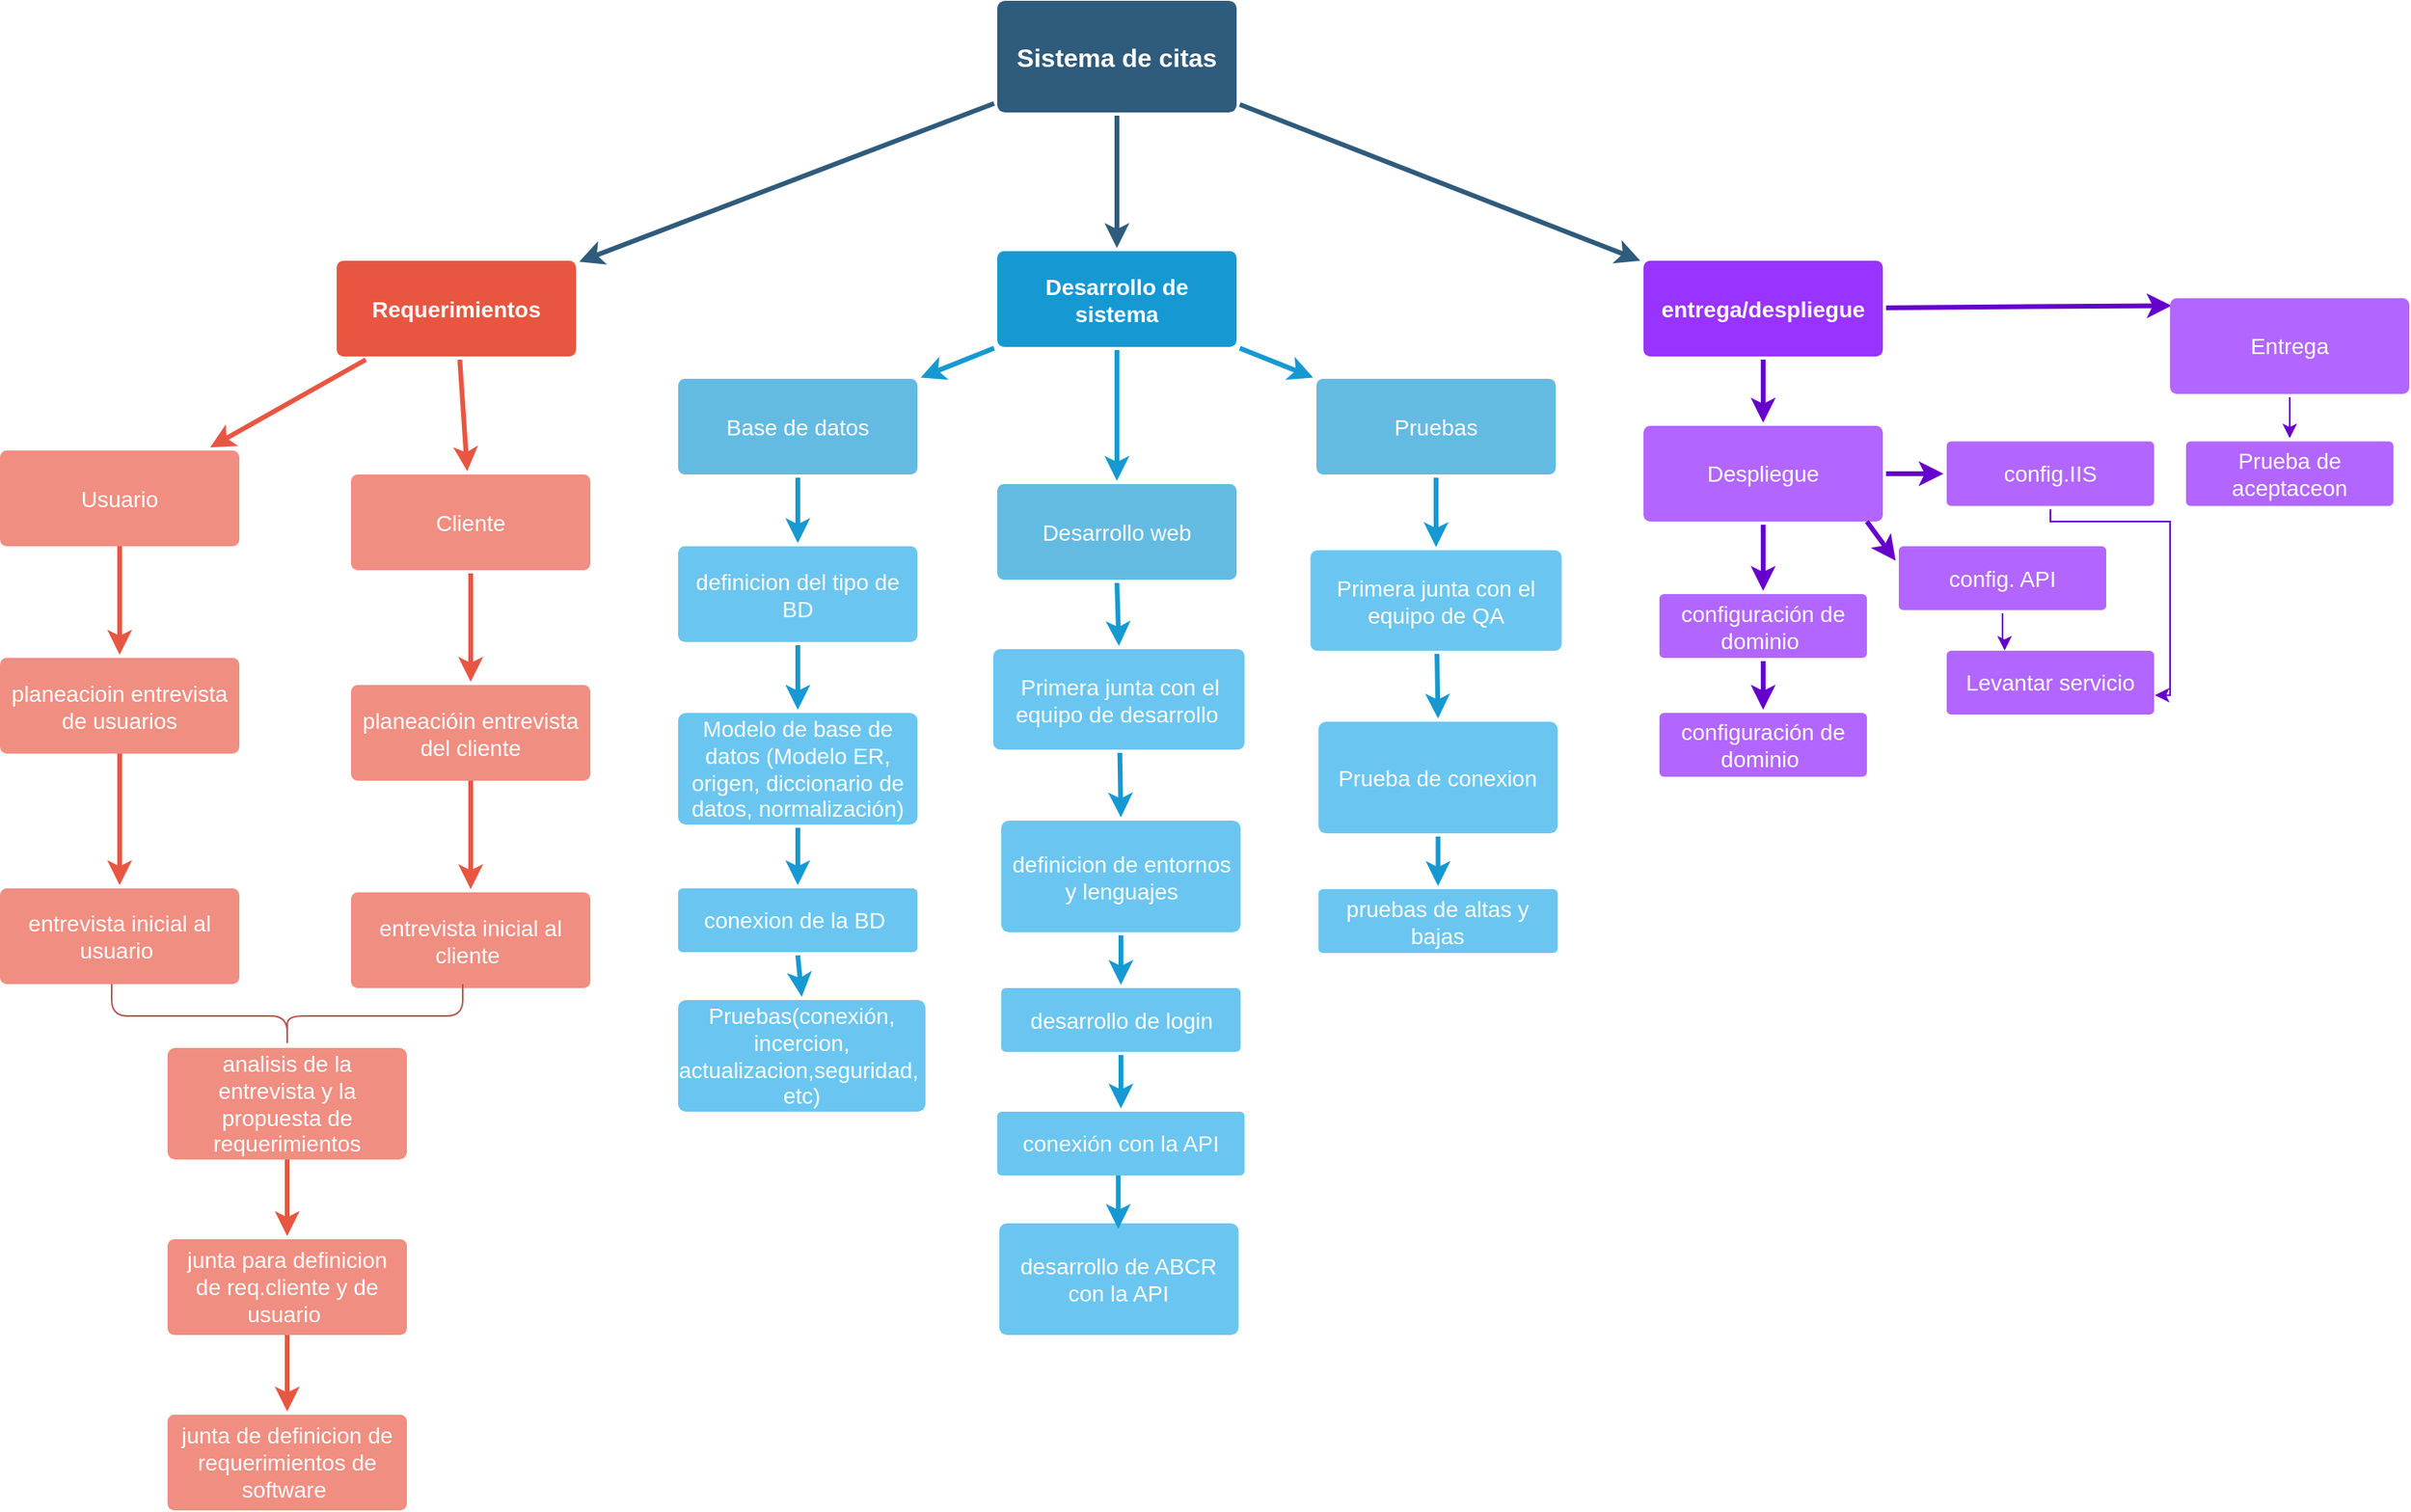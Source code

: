 <mxfile version="13.9.9" type="device"><diagram id="6a731a19-8d31-9384-78a2-239565b7b9f0" name="Page-1"><mxGraphModel dx="2171" dy="581" grid="1" gridSize="10" guides="1" tooltips="1" connect="1" arrows="1" fold="1" page="1" pageScale="1" pageWidth="1169" pageHeight="827" background="#ffffff" math="0" shadow="0"><root><mxCell id="0"/><mxCell id="1" parent="0"/><mxCell id="1746" value="" style="edgeStyle=none;rounded=0;jumpStyle=none;html=1;shadow=0;labelBackgroundColor=none;startArrow=none;startFill=0;endArrow=classic;endFill=1;jettySize=auto;orthogonalLoop=1;strokeColor=#2F5B7C;strokeWidth=3;fontFamily=Helvetica;fontSize=16;fontColor=#23445D;spacing=5;" parent="1" source="1749" target="1771" edge="1"><mxGeometry relative="1" as="geometry"/></mxCell><mxCell id="1747" value="" style="edgeStyle=none;rounded=0;jumpStyle=none;html=1;shadow=0;labelBackgroundColor=none;startArrow=none;startFill=0;endArrow=classic;endFill=1;jettySize=auto;orthogonalLoop=1;strokeColor=#2F5B7C;strokeWidth=3;fontFamily=Helvetica;fontSize=16;fontColor=#23445D;spacing=5;" parent="1" source="1749" target="1760" edge="1"><mxGeometry relative="1" as="geometry"/></mxCell><mxCell id="1748" value="" style="edgeStyle=none;rounded=0;jumpStyle=none;html=1;shadow=0;labelBackgroundColor=none;startArrow=none;startFill=0;endArrow=classic;endFill=1;jettySize=auto;orthogonalLoop=1;strokeColor=#2F5B7C;strokeWidth=3;fontFamily=Helvetica;fontSize=16;fontColor=#23445D;spacing=5;" parent="1" source="1749" target="1753" edge="1"><mxGeometry relative="1" as="geometry"/></mxCell><mxCell id="1749" value="Sistema de citas" style="rounded=1;whiteSpace=wrap;html=1;shadow=0;labelBackgroundColor=none;strokeColor=none;strokeWidth=3;fillColor=#2F5B7C;fontFamily=Helvetica;fontSize=16;fontColor=#FFFFFF;align=center;fontStyle=1;spacing=5;arcSize=7;perimeterSpacing=2;" parent="1" vertex="1"><mxGeometry x="495" y="413.5" width="150" height="70" as="geometry"/></mxCell><mxCell id="1751" value="" style="edgeStyle=none;rounded=1;jumpStyle=none;html=1;shadow=0;labelBackgroundColor=none;startArrow=none;startFill=0;jettySize=auto;orthogonalLoop=1;strokeColor=#E85642;strokeWidth=3;fontFamily=Helvetica;fontSize=14;fontColor=#FFFFFF;spacing=5;fontStyle=1;fillColor=#b0e3e6;" parent="1" source="1753" target="1755" edge="1"><mxGeometry relative="1" as="geometry"/></mxCell><mxCell id="1752" value="" style="edgeStyle=none;rounded=1;jumpStyle=none;html=1;shadow=0;labelBackgroundColor=none;startArrow=none;startFill=0;jettySize=auto;orthogonalLoop=1;strokeColor=#E85642;strokeWidth=3;fontFamily=Helvetica;fontSize=14;fontColor=#FFFFFF;spacing=5;fontStyle=1;fillColor=#b0e3e6;" parent="1" source="1753" target="1754" edge="1"><mxGeometry relative="1" as="geometry"/></mxCell><mxCell id="1753" value="Requerimientos" style="rounded=1;whiteSpace=wrap;html=1;shadow=0;labelBackgroundColor=none;strokeColor=none;strokeWidth=3;fillColor=#e85642;fontFamily=Helvetica;fontSize=14;fontColor=#FFFFFF;align=center;spacing=5;fontStyle=1;arcSize=7;perimeterSpacing=2;" parent="1" vertex="1"><mxGeometry x="81" y="576.5" width="150" height="60" as="geometry"/></mxCell><mxCell id="1754" value="Usuario" style="rounded=1;whiteSpace=wrap;html=1;shadow=0;labelBackgroundColor=none;strokeColor=none;strokeWidth=3;fillColor=#f08e81;fontFamily=Helvetica;fontSize=14;fontColor=#FFFFFF;align=center;spacing=5;fontStyle=0;arcSize=7;perimeterSpacing=2;" parent="1" vertex="1"><mxGeometry x="-130" y="695.5" width="150" height="60" as="geometry"/></mxCell><mxCell id="1755" value="Cliente" style="rounded=1;whiteSpace=wrap;html=1;shadow=0;labelBackgroundColor=none;strokeColor=none;strokeWidth=3;fillColor=#f08e81;fontFamily=Helvetica;fontSize=14;fontColor=#FFFFFF;align=center;spacing=5;fontStyle=0;arcSize=7;perimeterSpacing=2;" parent="1" vertex="1"><mxGeometry x="90" y="710.5" width="150" height="60" as="geometry"/></mxCell><mxCell id="1757" value="" style="edgeStyle=none;rounded=0;jumpStyle=none;html=1;shadow=0;labelBackgroundColor=none;startArrow=none;startFill=0;endArrow=classic;endFill=1;jettySize=auto;orthogonalLoop=1;strokeColor=#1699D3;strokeWidth=3;fontFamily=Helvetica;fontSize=14;fontColor=#FFFFFF;spacing=5;" parent="1" source="1760" target="1763" edge="1"><mxGeometry relative="1" as="geometry"/></mxCell><mxCell id="1758" value="" style="edgeStyle=none;rounded=0;jumpStyle=none;html=1;shadow=0;labelBackgroundColor=none;startArrow=none;startFill=0;endArrow=classic;endFill=1;jettySize=auto;orthogonalLoop=1;strokeColor=#1699D3;strokeWidth=3;fontFamily=Helvetica;fontSize=14;fontColor=#FFFFFF;spacing=5;" parent="1" source="1760" target="1762" edge="1"><mxGeometry relative="1" as="geometry"/></mxCell><mxCell id="1759" value="" style="edgeStyle=none;rounded=0;jumpStyle=none;html=1;shadow=0;labelBackgroundColor=none;startArrow=none;startFill=0;endArrow=classic;endFill=1;jettySize=auto;orthogonalLoop=1;strokeColor=#1699D3;strokeWidth=3;fontFamily=Helvetica;fontSize=14;fontColor=#FFFFFF;spacing=5;" parent="1" source="1760" target="1761" edge="1"><mxGeometry relative="1" as="geometry"/></mxCell><mxCell id="1760" value="Desarrollo de sistema" style="rounded=1;whiteSpace=wrap;html=1;shadow=0;labelBackgroundColor=none;strokeColor=none;strokeWidth=3;fillColor=#1699d3;fontFamily=Helvetica;fontSize=14;fontColor=#FFFFFF;align=center;spacing=5;fontStyle=1;arcSize=7;perimeterSpacing=2;" parent="1" vertex="1"><mxGeometry x="495" y="570.5" width="150" height="60" as="geometry"/></mxCell><mxCell id="1761" value="Pruebas" style="rounded=1;whiteSpace=wrap;html=1;shadow=0;labelBackgroundColor=none;strokeColor=none;strokeWidth=3;fillColor=#64bbe2;fontFamily=Helvetica;fontSize=14;fontColor=#FFFFFF;align=center;spacing=5;arcSize=7;perimeterSpacing=2;" parent="1" vertex="1"><mxGeometry x="695" y="650.5" width="150" height="60" as="geometry"/></mxCell><mxCell id="1762" value="Desarrollo web" style="rounded=1;whiteSpace=wrap;html=1;shadow=0;labelBackgroundColor=none;strokeColor=none;strokeWidth=3;fillColor=#64bbe2;fontFamily=Helvetica;fontSize=14;fontColor=#FFFFFF;align=center;spacing=5;arcSize=7;perimeterSpacing=2;" parent="1" vertex="1"><mxGeometry x="495" y="716.5" width="150" height="60" as="geometry"/></mxCell><mxCell id="1763" value="Base de datos" style="rounded=1;whiteSpace=wrap;html=1;shadow=0;labelBackgroundColor=none;strokeColor=none;strokeWidth=3;fillColor=#64bbe2;fontFamily=Helvetica;fontSize=14;fontColor=#FFFFFF;align=center;spacing=5;arcSize=7;perimeterSpacing=2;" parent="1" vertex="1"><mxGeometry x="295" y="650.5" width="150" height="60" as="geometry"/></mxCell><mxCell id="1771" value="entrega/despliegue" style="rounded=1;whiteSpace=wrap;html=1;shadow=0;labelBackgroundColor=none;strokeColor=none;strokeWidth=3;fontFamily=Helvetica;fontSize=14;fontColor=#FFFFFF;align=center;spacing=5;fontStyle=1;arcSize=7;perimeterSpacing=2;fillColor=#9933FF;" parent="1" vertex="1"><mxGeometry x="900" y="576.5" width="150" height="60" as="geometry"/></mxCell><mxCell id="1772" value="Despliegue" style="rounded=1;whiteSpace=wrap;html=1;shadow=0;labelBackgroundColor=none;strokeColor=none;strokeWidth=3;fontFamily=Helvetica;fontSize=14;fontColor=#FFFFFF;align=center;spacing=5;fontStyle=0;arcSize=7;perimeterSpacing=2;fillColor=#B266FF;" parent="1" vertex="1"><mxGeometry x="900" y="680" width="150" height="60" as="geometry"/></mxCell><mxCell id="1773" value="" style="edgeStyle=none;rounded=1;jumpStyle=none;html=1;shadow=0;labelBackgroundColor=none;startArrow=none;startFill=0;jettySize=auto;orthogonalLoop=1;strokeWidth=3;fontFamily=Helvetica;fontSize=14;fontColor=#FFFFFF;spacing=5;fontStyle=1;fillColor=#b0e3e6;strokeColor=#6600CC;entryX=0.5;entryY=0;entryDx=0;entryDy=0;" parent="1" source="1771" target="1772" edge="1"><mxGeometry relative="1" as="geometry"><mxPoint x="982" y="694" as="targetPoint"/><Array as="points"/></mxGeometry></mxCell><mxCell id="1775" value="" style="edgeStyle=none;rounded=1;jumpStyle=none;html=1;shadow=0;labelBackgroundColor=none;startArrow=none;startFill=0;jettySize=auto;orthogonalLoop=1;strokeWidth=3;fontFamily=Helvetica;fontSize=14;fontColor=#FFFFFF;spacing=5;fontStyle=1;fillColor=#b0e3e6;strokeColor=#6600CC;entryX=0.019;entryY=0.104;entryDx=0;entryDy=0;entryPerimeter=0;" parent="1" source="1771" target="C3KRqWB4px3k9C8ogz8R-1826" edge="1"><mxGeometry relative="1" as="geometry"><mxPoint x="1148" y="638.533" as="targetPoint"/></mxGeometry></mxCell><mxCell id="C3KRqWB4px3k9C8ogz8R-1779" value="" style="edgeStyle=none;rounded=1;jumpStyle=none;html=1;shadow=0;labelBackgroundColor=none;startArrow=none;startFill=0;jettySize=auto;orthogonalLoop=1;strokeColor=#E85642;strokeWidth=3;fontFamily=Helvetica;fontSize=14;fontColor=#FFFFFF;spacing=5;fontStyle=1;fillColor=#b0e3e6;exitX=0.5;exitY=1;exitDx=0;exitDy=0;" edge="1" parent="1" target="C3KRqWB4px3k9C8ogz8R-1780" source="1755"><mxGeometry relative="1" as="geometry"><mxPoint x="158.149" y="770.5" as="sourcePoint"/></mxGeometry></mxCell><mxCell id="C3KRqWB4px3k9C8ogz8R-1780" value="planeacióin entrevista del cliente" style="rounded=1;whiteSpace=wrap;html=1;shadow=0;labelBackgroundColor=none;strokeColor=none;strokeWidth=3;fillColor=#f08e81;fontFamily=Helvetica;fontSize=14;fontColor=#FFFFFF;align=center;spacing=5;fontStyle=0;arcSize=7;perimeterSpacing=2;" vertex="1" parent="1"><mxGeometry x="90" y="842.5" width="150" height="60" as="geometry"/></mxCell><mxCell id="C3KRqWB4px3k9C8ogz8R-1781" value="" style="edgeStyle=none;rounded=1;jumpStyle=none;html=1;shadow=0;labelBackgroundColor=none;startArrow=none;startFill=0;jettySize=auto;orthogonalLoop=1;strokeColor=#E85642;strokeWidth=3;fontFamily=Helvetica;fontSize=14;fontColor=#FFFFFF;spacing=5;fontStyle=1;fillColor=#b0e3e6;exitX=0.5;exitY=1;exitDx=0;exitDy=0;" edge="1" parent="1" target="C3KRqWB4px3k9C8ogz8R-1782"><mxGeometry relative="1" as="geometry"><mxPoint x="165" y="902.5" as="sourcePoint"/></mxGeometry></mxCell><mxCell id="C3KRqWB4px3k9C8ogz8R-1782" value="entrevista inicial al cliente&amp;nbsp;" style="rounded=1;whiteSpace=wrap;html=1;shadow=0;labelBackgroundColor=none;strokeColor=none;strokeWidth=3;fillColor=#f08e81;fontFamily=Helvetica;fontSize=14;fontColor=#FFFFFF;align=center;spacing=5;fontStyle=0;arcSize=7;perimeterSpacing=2;" vertex="1" parent="1"><mxGeometry x="90" y="972.5" width="150" height="60" as="geometry"/></mxCell><mxCell id="C3KRqWB4px3k9C8ogz8R-1783" value="" style="edgeStyle=none;rounded=1;jumpStyle=none;html=1;shadow=0;labelBackgroundColor=none;startArrow=none;startFill=0;jettySize=auto;orthogonalLoop=1;strokeColor=#E85642;strokeWidth=3;fontFamily=Helvetica;fontSize=14;fontColor=#FFFFFF;spacing=5;fontStyle=1;fillColor=#b0e3e6;exitX=0.5;exitY=1;exitDx=0;exitDy=0;" edge="1" parent="1" target="C3KRqWB4px3k9C8ogz8R-1784"><mxGeometry relative="1" as="geometry"><mxPoint x="-55" y="755.5" as="sourcePoint"/></mxGeometry></mxCell><mxCell id="C3KRqWB4px3k9C8ogz8R-1784" value="planeacioin entrevista de usuarios" style="rounded=1;whiteSpace=wrap;html=1;shadow=0;labelBackgroundColor=none;strokeColor=none;strokeWidth=3;fillColor=#f08e81;fontFamily=Helvetica;fontSize=14;fontColor=#FFFFFF;align=center;spacing=5;fontStyle=0;arcSize=7;perimeterSpacing=2;" vertex="1" parent="1"><mxGeometry x="-130" y="825.5" width="150" height="60" as="geometry"/></mxCell><mxCell id="C3KRqWB4px3k9C8ogz8R-1785" value="" style="edgeStyle=none;rounded=1;jumpStyle=none;html=1;shadow=0;labelBackgroundColor=none;startArrow=none;startFill=0;jettySize=auto;orthogonalLoop=1;strokeColor=#E85642;strokeWidth=3;fontFamily=Helvetica;fontSize=14;fontColor=#FFFFFF;spacing=5;fontStyle=1;fillColor=#b0e3e6;exitX=0.5;exitY=1;exitDx=0;exitDy=0;" edge="1" parent="1" target="C3KRqWB4px3k9C8ogz8R-1786"><mxGeometry relative="1" as="geometry"><mxPoint x="-55" y="885.5" as="sourcePoint"/></mxGeometry></mxCell><mxCell id="C3KRqWB4px3k9C8ogz8R-1786" value="entrevista inicial al usuario&amp;nbsp;" style="rounded=1;whiteSpace=wrap;html=1;shadow=0;labelBackgroundColor=none;strokeColor=none;strokeWidth=3;fillColor=#f08e81;fontFamily=Helvetica;fontSize=14;fontColor=#FFFFFF;align=center;spacing=5;fontStyle=0;arcSize=7;perimeterSpacing=2;" vertex="1" parent="1"><mxGeometry x="-130" y="970" width="150" height="60" as="geometry"/></mxCell><mxCell id="C3KRqWB4px3k9C8ogz8R-1787" value="" style="shape=curlyBracket;whiteSpace=wrap;html=1;rounded=1;rotation=-90;fillColor=#f8cecc;strokeColor=#b85450;" vertex="1" parent="1"><mxGeometry x="30" y="940" width="40" height="220" as="geometry"/></mxCell><mxCell id="C3KRqWB4px3k9C8ogz8R-1788" value="analisis de la entrevista y la propuesta de requerimientos" style="rounded=1;whiteSpace=wrap;html=1;shadow=0;labelBackgroundColor=none;strokeColor=none;strokeWidth=3;fillColor=#f08e81;fontFamily=Helvetica;fontSize=14;fontColor=#FFFFFF;align=center;spacing=5;fontStyle=0;arcSize=7;perimeterSpacing=2;" vertex="1" parent="1"><mxGeometry x="-25" y="1070" width="150" height="70" as="geometry"/></mxCell><mxCell id="C3KRqWB4px3k9C8ogz8R-1789" value="" style="edgeStyle=none;rounded=1;jumpStyle=none;html=1;shadow=0;labelBackgroundColor=none;startArrow=none;startFill=0;jettySize=auto;orthogonalLoop=1;strokeColor=#E85642;strokeWidth=3;fontFamily=Helvetica;fontSize=14;fontColor=#FFFFFF;spacing=5;fontStyle=1;fillColor=#b0e3e6;" edge="1" parent="1" target="C3KRqWB4px3k9C8ogz8R-1790"><mxGeometry relative="1" as="geometry"><mxPoint x="50" y="1140" as="sourcePoint"/></mxGeometry></mxCell><mxCell id="C3KRqWB4px3k9C8ogz8R-1790" value="junta para definicion de req.cliente y de usuario&amp;nbsp;" style="rounded=1;whiteSpace=wrap;html=1;shadow=0;labelBackgroundColor=none;strokeColor=none;strokeWidth=3;fillColor=#f08e81;fontFamily=Helvetica;fontSize=14;fontColor=#FFFFFF;align=center;spacing=5;fontStyle=0;arcSize=7;perimeterSpacing=2;" vertex="1" parent="1"><mxGeometry x="-25" y="1190" width="150" height="60" as="geometry"/></mxCell><mxCell id="C3KRqWB4px3k9C8ogz8R-1792" value="" style="edgeStyle=none;rounded=1;jumpStyle=none;html=1;shadow=0;labelBackgroundColor=none;startArrow=none;startFill=0;jettySize=auto;orthogonalLoop=1;strokeColor=#E85642;strokeWidth=3;fontFamily=Helvetica;fontSize=14;fontColor=#FFFFFF;spacing=5;fontStyle=1;fillColor=#b0e3e6;" edge="1" parent="1" target="C3KRqWB4px3k9C8ogz8R-1793"><mxGeometry relative="1" as="geometry"><mxPoint x="50" y="1250" as="sourcePoint"/></mxGeometry></mxCell><mxCell id="C3KRqWB4px3k9C8ogz8R-1793" value="junta de definicion de requerimientos de software&amp;nbsp;" style="rounded=1;whiteSpace=wrap;html=1;shadow=0;labelBackgroundColor=none;strokeColor=none;strokeWidth=3;fillColor=#f08e81;fontFamily=Helvetica;fontSize=14;fontColor=#FFFFFF;align=center;spacing=5;fontStyle=0;arcSize=7;perimeterSpacing=2;" vertex="1" parent="1"><mxGeometry x="-25" y="1300" width="150" height="60" as="geometry"/></mxCell><mxCell id="C3KRqWB4px3k9C8ogz8R-1794" value="" style="edgeStyle=none;rounded=0;jumpStyle=none;html=1;shadow=0;labelBackgroundColor=none;startArrow=none;startFill=0;endArrow=classic;endFill=1;jettySize=auto;orthogonalLoop=1;strokeColor=#1699D3;strokeWidth=3;fontFamily=Helvetica;fontSize=14;fontColor=#FFFFFF;spacing=5;exitX=0.5;exitY=1;exitDx=0;exitDy=0;entryX=0.5;entryY=0;entryDx=0;entryDy=0;" edge="1" parent="1" source="1763" target="C3KRqWB4px3k9C8ogz8R-1795"><mxGeometry relative="1" as="geometry"><mxPoint x="386" y="737.3" as="sourcePoint"/><mxPoint x="370" y="770" as="targetPoint"/></mxGeometry></mxCell><mxCell id="C3KRqWB4px3k9C8ogz8R-1795" value="definicion del tipo de BD" style="rounded=1;whiteSpace=wrap;html=1;shadow=0;labelBackgroundColor=none;strokeColor=none;strokeWidth=3;fontFamily=Helvetica;fontSize=14;fontColor=#FFFFFF;align=center;spacing=5;arcSize=7;perimeterSpacing=2;fillColor=#6AC6F0;" vertex="1" parent="1"><mxGeometry x="295" y="755.5" width="150" height="60" as="geometry"/></mxCell><mxCell id="C3KRqWB4px3k9C8ogz8R-1797" value="" style="edgeStyle=none;rounded=0;jumpStyle=none;html=1;shadow=0;labelBackgroundColor=none;startArrow=none;startFill=0;endArrow=classic;endFill=1;jettySize=auto;orthogonalLoop=1;strokeColor=#1699D3;strokeWidth=3;fontFamily=Helvetica;fontSize=14;fontColor=#FFFFFF;spacing=5;entryX=0.5;entryY=0;entryDx=0;entryDy=0;" edge="1" parent="1" target="C3KRqWB4px3k9C8ogz8R-1798" source="C3KRqWB4px3k9C8ogz8R-1795"><mxGeometry relative="1" as="geometry"><mxPoint x="375" y="821" as="sourcePoint"/><mxPoint x="375" y="878.5" as="targetPoint"/></mxGeometry></mxCell><mxCell id="C3KRqWB4px3k9C8ogz8R-1798" value="Modelo de base de datos (Modelo ER, origen, diccionario de datos, normalización)" style="rounded=1;whiteSpace=wrap;html=1;shadow=0;labelBackgroundColor=none;strokeColor=none;strokeWidth=3;fontFamily=Helvetica;fontSize=14;fontColor=#FFFFFF;align=center;spacing=5;arcSize=7;perimeterSpacing=2;fillColor=#6AC6F0;" vertex="1" parent="1"><mxGeometry x="295" y="860" width="150" height="70" as="geometry"/></mxCell><mxCell id="C3KRqWB4px3k9C8ogz8R-1799" value="" style="edgeStyle=none;rounded=0;jumpStyle=none;html=1;shadow=0;labelBackgroundColor=none;startArrow=none;startFill=0;endArrow=classic;endFill=1;jettySize=auto;orthogonalLoop=1;strokeColor=#1699D3;strokeWidth=3;fontFamily=Helvetica;fontSize=14;fontColor=#FFFFFF;spacing=5;entryX=0.5;entryY=0;entryDx=0;entryDy=0;exitX=0.5;exitY=1;exitDx=0;exitDy=0;" edge="1" parent="1" target="C3KRqWB4px3k9C8ogz8R-1800" source="C3KRqWB4px3k9C8ogz8R-1798"><mxGeometry relative="1" as="geometry"><mxPoint x="370" y="940" as="sourcePoint"/><mxPoint x="375" y="1001" as="targetPoint"/></mxGeometry></mxCell><mxCell id="C3KRqWB4px3k9C8ogz8R-1800" value="conexion de la BD&amp;nbsp;" style="rounded=1;whiteSpace=wrap;html=1;shadow=0;labelBackgroundColor=none;strokeColor=none;strokeWidth=3;fontFamily=Helvetica;fontSize=14;fontColor=#FFFFFF;align=center;spacing=5;arcSize=7;perimeterSpacing=2;fillColor=#6AC6F0;" vertex="1" parent="1"><mxGeometry x="295" y="970" width="150" height="40" as="geometry"/></mxCell><mxCell id="C3KRqWB4px3k9C8ogz8R-1801" value="" style="edgeStyle=none;rounded=0;jumpStyle=none;html=1;shadow=0;labelBackgroundColor=none;startArrow=none;startFill=0;endArrow=classic;endFill=1;jettySize=auto;orthogonalLoop=1;strokeColor=#1699D3;strokeWidth=3;fontFamily=Helvetica;fontSize=14;fontColor=#FFFFFF;spacing=5;entryX=0.5;entryY=0;entryDx=0;entryDy=0;exitX=0.5;exitY=1;exitDx=0;exitDy=0;" edge="1" parent="1" target="C3KRqWB4px3k9C8ogz8R-1802" source="C3KRqWB4px3k9C8ogz8R-1800"><mxGeometry relative="1" as="geometry"><mxPoint x="370" y="1020" as="sourcePoint"/><mxPoint x="375" y="1081" as="targetPoint"/></mxGeometry></mxCell><mxCell id="C3KRqWB4px3k9C8ogz8R-1802" value="Pruebas(conexión, incercion, actualizacion,seguridad,&amp;nbsp; etc)" style="rounded=1;whiteSpace=wrap;html=1;shadow=0;labelBackgroundColor=none;strokeColor=none;strokeWidth=3;fontFamily=Helvetica;fontSize=14;fontColor=#FFFFFF;align=center;spacing=5;arcSize=7;perimeterSpacing=2;fillColor=#6AC6F0;" vertex="1" parent="1"><mxGeometry x="295" y="1040" width="155" height="70" as="geometry"/></mxCell><mxCell id="C3KRqWB4px3k9C8ogz8R-1803" value="" style="edgeStyle=none;rounded=0;jumpStyle=none;html=1;shadow=0;labelBackgroundColor=none;startArrow=none;startFill=0;endArrow=classic;endFill=1;jettySize=auto;orthogonalLoop=1;strokeColor=#1699D3;strokeWidth=3;fontFamily=Helvetica;fontSize=14;fontColor=#FFFFFF;spacing=5;exitX=0.5;exitY=1;exitDx=0;exitDy=0;entryX=0.5;entryY=0;entryDx=0;entryDy=0;" edge="1" parent="1" target="C3KRqWB4px3k9C8ogz8R-1804" source="1762"><mxGeometry relative="1" as="geometry"><mxPoint x="567.5" y="780" as="sourcePoint"/><mxPoint x="567.5" y="837.5" as="targetPoint"/></mxGeometry></mxCell><mxCell id="C3KRqWB4px3k9C8ogz8R-1804" value="Primera junta con el equipo de desarrollo&amp;nbsp;" style="rounded=1;whiteSpace=wrap;html=1;shadow=0;labelBackgroundColor=none;strokeColor=none;strokeWidth=3;fontFamily=Helvetica;fontSize=14;fontColor=#FFFFFF;align=center;spacing=5;arcSize=7;perimeterSpacing=2;fillColor=#6AC6F0;" vertex="1" parent="1"><mxGeometry x="492.5" y="820" width="157.5" height="63" as="geometry"/></mxCell><mxCell id="C3KRqWB4px3k9C8ogz8R-1805" value="" style="edgeStyle=none;rounded=0;jumpStyle=none;html=1;shadow=0;labelBackgroundColor=none;startArrow=none;startFill=0;endArrow=classic;endFill=1;jettySize=auto;orthogonalLoop=1;strokeColor=#1699D3;strokeWidth=3;fontFamily=Helvetica;fontSize=14;fontColor=#FFFFFF;spacing=5;entryX=0.5;entryY=0;entryDx=0;entryDy=0;" edge="1" parent="1" source="C3KRqWB4px3k9C8ogz8R-1804" target="C3KRqWB4px3k9C8ogz8R-1806"><mxGeometry relative="1" as="geometry"><mxPoint x="572.5" y="888.5" as="sourcePoint"/><mxPoint x="572.5" y="946" as="targetPoint"/></mxGeometry></mxCell><mxCell id="C3KRqWB4px3k9C8ogz8R-1806" value="definicion de entornos y lenguajes" style="rounded=1;whiteSpace=wrap;html=1;shadow=0;labelBackgroundColor=none;strokeColor=none;strokeWidth=3;fontFamily=Helvetica;fontSize=14;fontColor=#FFFFFF;align=center;spacing=5;arcSize=7;perimeterSpacing=2;fillColor=#6AC6F0;" vertex="1" parent="1"><mxGeometry x="497.5" y="927.5" width="150" height="70" as="geometry"/></mxCell><mxCell id="C3KRqWB4px3k9C8ogz8R-1807" value="" style="edgeStyle=none;rounded=0;jumpStyle=none;html=1;shadow=0;labelBackgroundColor=none;startArrow=none;startFill=0;endArrow=classic;endFill=1;jettySize=auto;orthogonalLoop=1;strokeColor=#1699D3;strokeWidth=3;fontFamily=Helvetica;fontSize=14;fontColor=#FFFFFF;spacing=5;entryX=0.5;entryY=0;entryDx=0;entryDy=0;exitX=0.5;exitY=1;exitDx=0;exitDy=0;" edge="1" parent="1" source="C3KRqWB4px3k9C8ogz8R-1806" target="C3KRqWB4px3k9C8ogz8R-1808"><mxGeometry relative="1" as="geometry"><mxPoint x="567.5" y="1007.5" as="sourcePoint"/><mxPoint x="572.5" y="1068.5" as="targetPoint"/></mxGeometry></mxCell><mxCell id="C3KRqWB4px3k9C8ogz8R-1808" value="desarrollo de login" style="rounded=1;whiteSpace=wrap;html=1;shadow=0;labelBackgroundColor=none;strokeColor=none;strokeWidth=3;fontFamily=Helvetica;fontSize=14;fontColor=#FFFFFF;align=center;spacing=5;arcSize=7;perimeterSpacing=2;fillColor=#6AC6F0;" vertex="1" parent="1"><mxGeometry x="497.5" y="1032.5" width="150" height="40" as="geometry"/></mxCell><mxCell id="C3KRqWB4px3k9C8ogz8R-1809" value="" style="edgeStyle=none;rounded=0;jumpStyle=none;html=1;shadow=0;labelBackgroundColor=none;startArrow=none;startFill=0;endArrow=classic;endFill=1;jettySize=auto;orthogonalLoop=1;strokeColor=#1699D3;strokeWidth=3;fontFamily=Helvetica;fontSize=14;fontColor=#FFFFFF;spacing=5;entryX=0.5;entryY=0;entryDx=0;entryDy=0;exitX=0.5;exitY=1;exitDx=0;exitDy=0;" edge="1" parent="1" source="C3KRqWB4px3k9C8ogz8R-1808" target="C3KRqWB4px3k9C8ogz8R-1810"><mxGeometry relative="1" as="geometry"><mxPoint x="567.5" y="1087.5" as="sourcePoint"/><mxPoint x="572.5" y="1148.5" as="targetPoint"/></mxGeometry></mxCell><mxCell id="C3KRqWB4px3k9C8ogz8R-1810" value="conexión con la API" style="rounded=1;whiteSpace=wrap;html=1;shadow=0;labelBackgroundColor=none;strokeColor=none;strokeWidth=3;fontFamily=Helvetica;fontSize=14;fontColor=#FFFFFF;align=center;spacing=5;arcSize=7;perimeterSpacing=2;fillColor=#6AC6F0;" vertex="1" parent="1"><mxGeometry x="495" y="1110" width="155" height="40" as="geometry"/></mxCell><mxCell id="C3KRqWB4px3k9C8ogz8R-1811" value="desarrollo de ABCR con la API" style="rounded=1;whiteSpace=wrap;html=1;shadow=0;labelBackgroundColor=none;strokeColor=none;strokeWidth=3;fontFamily=Helvetica;fontSize=14;fontColor=#FFFFFF;align=center;spacing=5;arcSize=7;perimeterSpacing=2;fillColor=#6AC6F0;" vertex="1" parent="1"><mxGeometry x="496.25" y="1180" width="150" height="70" as="geometry"/></mxCell><mxCell id="C3KRqWB4px3k9C8ogz8R-1816" value="" style="edgeStyle=none;rounded=0;jumpStyle=none;html=1;shadow=0;labelBackgroundColor=none;startArrow=none;startFill=0;endArrow=classic;endFill=1;jettySize=auto;orthogonalLoop=1;strokeColor=#1699D3;strokeWidth=3;fontFamily=Helvetica;fontSize=14;fontColor=#FFFFFF;spacing=5;entryX=0.5;entryY=0;entryDx=0;entryDy=0;exitX=0.5;exitY=1;exitDx=0;exitDy=0;" edge="1" parent="1"><mxGeometry relative="1" as="geometry"><mxPoint x="570.83" y="1150.0" as="sourcePoint"/><mxPoint x="570.83" y="1183.5" as="targetPoint"/></mxGeometry></mxCell><mxCell id="C3KRqWB4px3k9C8ogz8R-1817" value="" style="edgeStyle=none;rounded=0;jumpStyle=none;html=1;shadow=0;labelBackgroundColor=none;startArrow=none;startFill=0;endArrow=classic;endFill=1;jettySize=auto;orthogonalLoop=1;strokeColor=#1699D3;strokeWidth=3;fontFamily=Helvetica;fontSize=14;fontColor=#FFFFFF;spacing=5;exitX=0.5;exitY=1;exitDx=0;exitDy=0;entryX=0.5;entryY=0;entryDx=0;entryDy=0;" edge="1" parent="1" target="C3KRqWB4px3k9C8ogz8R-1818" source="1761"><mxGeometry relative="1" as="geometry"><mxPoint x="772.5" y="716.5" as="sourcePoint"/><mxPoint x="770" y="775.5" as="targetPoint"/></mxGeometry></mxCell><mxCell id="C3KRqWB4px3k9C8ogz8R-1818" value="Primera junta con el equipo de QA" style="rounded=1;whiteSpace=wrap;html=1;shadow=0;labelBackgroundColor=none;strokeColor=none;strokeWidth=3;fontFamily=Helvetica;fontSize=14;fontColor=#FFFFFF;align=center;spacing=5;arcSize=7;perimeterSpacing=2;fillColor=#6AC6F0;" vertex="1" parent="1"><mxGeometry x="691.25" y="758" width="157.5" height="63" as="geometry"/></mxCell><mxCell id="C3KRqWB4px3k9C8ogz8R-1819" value="" style="edgeStyle=none;rounded=0;jumpStyle=none;html=1;shadow=0;labelBackgroundColor=none;startArrow=none;startFill=0;endArrow=classic;endFill=1;jettySize=auto;orthogonalLoop=1;strokeColor=#1699D3;strokeWidth=3;fontFamily=Helvetica;fontSize=14;fontColor=#FFFFFF;spacing=5;entryX=0.5;entryY=0;entryDx=0;entryDy=0;" edge="1" parent="1" source="C3KRqWB4px3k9C8ogz8R-1818" target="C3KRqWB4px3k9C8ogz8R-1820"><mxGeometry relative="1" as="geometry"><mxPoint x="771.25" y="826.5" as="sourcePoint"/><mxPoint x="771.25" y="884" as="targetPoint"/></mxGeometry></mxCell><mxCell id="C3KRqWB4px3k9C8ogz8R-1820" value="Prueba de conexion" style="rounded=1;whiteSpace=wrap;html=1;shadow=0;labelBackgroundColor=none;strokeColor=none;strokeWidth=3;fontFamily=Helvetica;fontSize=14;fontColor=#FFFFFF;align=center;spacing=5;arcSize=7;perimeterSpacing=2;fillColor=#6AC6F0;" vertex="1" parent="1"><mxGeometry x="696.25" y="865.5" width="150" height="70" as="geometry"/></mxCell><mxCell id="C3KRqWB4px3k9C8ogz8R-1821" value="" style="edgeStyle=none;rounded=0;jumpStyle=none;html=1;shadow=0;labelBackgroundColor=none;startArrow=none;startFill=0;endArrow=classic;endFill=1;jettySize=auto;orthogonalLoop=1;strokeColor=#1699D3;strokeWidth=3;fontFamily=Helvetica;fontSize=14;fontColor=#FFFFFF;spacing=5;entryX=0.5;entryY=0;entryDx=0;entryDy=0;exitX=0.5;exitY=1;exitDx=0;exitDy=0;" edge="1" parent="1" source="C3KRqWB4px3k9C8ogz8R-1820" target="C3KRqWB4px3k9C8ogz8R-1822"><mxGeometry relative="1" as="geometry"><mxPoint x="766.25" y="945.5" as="sourcePoint"/><mxPoint x="771.25" y="1006.5" as="targetPoint"/></mxGeometry></mxCell><mxCell id="C3KRqWB4px3k9C8ogz8R-1822" value="pruebas de altas y bajas" style="rounded=1;whiteSpace=wrap;html=1;shadow=0;labelBackgroundColor=none;strokeColor=none;strokeWidth=3;fontFamily=Helvetica;fontSize=14;fontColor=#FFFFFF;align=center;spacing=5;arcSize=7;perimeterSpacing=2;fillColor=#6AC6F0;" vertex="1" parent="1"><mxGeometry x="696.25" y="970.5" width="150" height="40" as="geometry"/></mxCell><mxCell id="C3KRqWB4px3k9C8ogz8R-1841" style="edgeStyle=orthogonalEdgeStyle;rounded=0;orthogonalLoop=1;jettySize=auto;html=1;entryX=0.5;entryY=0;entryDx=0;entryDy=0;strokeColor=#6600CC;" edge="1" parent="1" source="C3KRqWB4px3k9C8ogz8R-1826" target="C3KRqWB4px3k9C8ogz8R-1840"><mxGeometry relative="1" as="geometry"/></mxCell><mxCell id="C3KRqWB4px3k9C8ogz8R-1826" value="Entrega" style="rounded=1;whiteSpace=wrap;html=1;shadow=0;labelBackgroundColor=none;strokeColor=none;strokeWidth=3;fontFamily=Helvetica;fontSize=14;fontColor=#FFFFFF;align=center;spacing=5;fontStyle=0;arcSize=7;perimeterSpacing=2;fillColor=#B266FF;" vertex="1" parent="1"><mxGeometry x="1230" y="600" width="150" height="60" as="geometry"/></mxCell><mxCell id="C3KRqWB4px3k9C8ogz8R-1827" value="" style="edgeStyle=none;rounded=1;jumpStyle=none;html=1;shadow=0;labelBackgroundColor=none;startArrow=none;startFill=0;jettySize=auto;orthogonalLoop=1;strokeWidth=3;fontFamily=Helvetica;fontSize=14;fontColor=#FFFFFF;spacing=5;fontStyle=1;fillColor=#b0e3e6;strokeColor=#6600CC;exitX=0.5;exitY=1;exitDx=0;exitDy=0;entryX=0.5;entryY=0;entryDx=0;entryDy=0;" edge="1" parent="1" source="1772" target="C3KRqWB4px3k9C8ogz8R-1830"><mxGeometry relative="1" as="geometry"><mxPoint x="975" y="746.5" as="sourcePoint"/><mxPoint x="974.71" y="776.5" as="targetPoint"/><Array as="points"/></mxGeometry></mxCell><mxCell id="C3KRqWB4px3k9C8ogz8R-1828" value="" style="edgeStyle=none;rounded=1;jumpStyle=none;html=1;shadow=0;labelBackgroundColor=none;startArrow=none;startFill=0;jettySize=auto;orthogonalLoop=1;strokeWidth=3;fontFamily=Helvetica;fontSize=14;fontColor=#FFFFFF;spacing=5;fontStyle=1;fillColor=#b0e3e6;strokeColor=#6600CC;exitX=1;exitY=0.5;exitDx=0;exitDy=0;entryX=0;entryY=0.5;entryDx=0;entryDy=0;" edge="1" parent="1" source="1772" target="C3KRqWB4px3k9C8ogz8R-1832"><mxGeometry relative="1" as="geometry"><mxPoint x="1070" y="709" as="sourcePoint"/><mxPoint x="1090" y="709" as="targetPoint"/></mxGeometry></mxCell><mxCell id="C3KRqWB4px3k9C8ogz8R-1829" value="" style="edgeStyle=none;rounded=1;jumpStyle=none;html=1;shadow=0;labelBackgroundColor=none;startArrow=none;startFill=0;jettySize=auto;orthogonalLoop=1;strokeWidth=3;fontFamily=Helvetica;fontSize=14;fontColor=#FFFFFF;spacing=5;fontStyle=1;fillColor=#b0e3e6;strokeColor=#6600CC;exitX=0.922;exitY=0.969;exitDx=0;exitDy=0;exitPerimeter=0;entryX=0;entryY=0.25;entryDx=0;entryDy=0;" edge="1" parent="1" source="1772" target="C3KRqWB4px3k9C8ogz8R-1831"><mxGeometry relative="1" as="geometry"><mxPoint x="1050.29" y="746.5" as="sourcePoint"/><mxPoint x="1070" y="760" as="targetPoint"/><Array as="points"/></mxGeometry></mxCell><mxCell id="C3KRqWB4px3k9C8ogz8R-1830" value="configuración de dominio&amp;nbsp;" style="rounded=1;whiteSpace=wrap;html=1;shadow=0;labelBackgroundColor=none;strokeColor=none;strokeWidth=3;fontFamily=Helvetica;fontSize=14;fontColor=#FFFFFF;align=center;spacing=5;fontStyle=0;arcSize=7;perimeterSpacing=2;fillColor=#B266FF;" vertex="1" parent="1"><mxGeometry x="910" y="785.5" width="130" height="40" as="geometry"/></mxCell><mxCell id="C3KRqWB4px3k9C8ogz8R-1838" style="edgeStyle=orthogonalEdgeStyle;rounded=0;orthogonalLoop=1;jettySize=auto;html=1;entryX=0.286;entryY=0.042;entryDx=0;entryDy=0;entryPerimeter=0;strokeColor=#6600CC;" edge="1" parent="1" source="C3KRqWB4px3k9C8ogz8R-1831" target="C3KRqWB4px3k9C8ogz8R-1836"><mxGeometry relative="1" as="geometry"/></mxCell><mxCell id="C3KRqWB4px3k9C8ogz8R-1831" value="config. API" style="rounded=1;whiteSpace=wrap;html=1;shadow=0;labelBackgroundColor=none;strokeColor=none;strokeWidth=3;fontFamily=Helvetica;fontSize=14;fontColor=#FFFFFF;align=center;spacing=5;fontStyle=0;arcSize=7;perimeterSpacing=2;fillColor=#B266FF;" vertex="1" parent="1"><mxGeometry x="1060" y="755.5" width="130" height="40" as="geometry"/></mxCell><mxCell id="C3KRqWB4px3k9C8ogz8R-1837" style="edgeStyle=orthogonalEdgeStyle;rounded=0;orthogonalLoop=1;jettySize=auto;html=1;entryX=0.989;entryY=0.679;entryDx=0;entryDy=0;entryPerimeter=0;strokeColor=#6600CC;" edge="1" parent="1" source="C3KRqWB4px3k9C8ogz8R-1832" target="C3KRqWB4px3k9C8ogz8R-1836"><mxGeometry relative="1" as="geometry"><Array as="points"><mxPoint x="1155" y="740"/><mxPoint x="1230" y="740"/><mxPoint x="1230" y="849"/></Array></mxGeometry></mxCell><mxCell id="C3KRqWB4px3k9C8ogz8R-1832" value="config.IIS" style="rounded=1;whiteSpace=wrap;html=1;shadow=0;labelBackgroundColor=none;strokeColor=none;strokeWidth=3;fontFamily=Helvetica;fontSize=14;fontColor=#FFFFFF;align=center;spacing=5;fontStyle=0;arcSize=7;perimeterSpacing=2;fillColor=#B266FF;" vertex="1" parent="1"><mxGeometry x="1090" y="689.75" width="130" height="40.5" as="geometry"/></mxCell><mxCell id="C3KRqWB4px3k9C8ogz8R-1833" value="configuración de dominio&amp;nbsp;" style="rounded=1;whiteSpace=wrap;html=1;shadow=0;labelBackgroundColor=none;strokeColor=none;strokeWidth=3;fontFamily=Helvetica;fontSize=14;fontColor=#FFFFFF;align=center;spacing=5;fontStyle=0;arcSize=7;perimeterSpacing=2;fillColor=#B266FF;" vertex="1" parent="1"><mxGeometry x="910" y="860" width="130" height="40" as="geometry"/></mxCell><mxCell id="C3KRqWB4px3k9C8ogz8R-1834" value="" style="edgeStyle=none;rounded=1;jumpStyle=none;html=1;shadow=0;labelBackgroundColor=none;startArrow=none;startFill=0;jettySize=auto;orthogonalLoop=1;strokeWidth=3;fontFamily=Helvetica;fontSize=14;fontColor=#FFFFFF;spacing=5;fontStyle=1;fillColor=#b0e3e6;strokeColor=#6600CC;exitX=0.5;exitY=1;exitDx=0;exitDy=0;entryX=0.5;entryY=0;entryDx=0;entryDy=0;" edge="1" parent="1" source="C3KRqWB4px3k9C8ogz8R-1830" target="C3KRqWB4px3k9C8ogz8R-1833"><mxGeometry relative="1" as="geometry"><mxPoint x="974.5" y="830.75" as="sourcePoint"/><mxPoint x="975" y="850" as="targetPoint"/><Array as="points"/></mxGeometry></mxCell><mxCell id="C3KRqWB4px3k9C8ogz8R-1836" value="Levantar servicio" style="rounded=1;whiteSpace=wrap;html=1;shadow=0;labelBackgroundColor=none;strokeColor=none;strokeWidth=3;fontFamily=Helvetica;fontSize=14;fontColor=#FFFFFF;align=center;spacing=5;fontStyle=0;arcSize=7;perimeterSpacing=2;fillColor=#B266FF;" vertex="1" parent="1"><mxGeometry x="1090" y="821" width="130" height="40" as="geometry"/></mxCell><mxCell id="C3KRqWB4px3k9C8ogz8R-1840" value="Prueba de aceptaceon" style="rounded=1;whiteSpace=wrap;html=1;shadow=0;labelBackgroundColor=none;strokeColor=none;strokeWidth=3;fontFamily=Helvetica;fontSize=14;fontColor=#FFFFFF;align=center;spacing=5;fontStyle=0;arcSize=7;perimeterSpacing=2;fillColor=#B266FF;" vertex="1" parent="1"><mxGeometry x="1240" y="689.75" width="130" height="40.5" as="geometry"/></mxCell></root></mxGraphModel></diagram></mxfile>